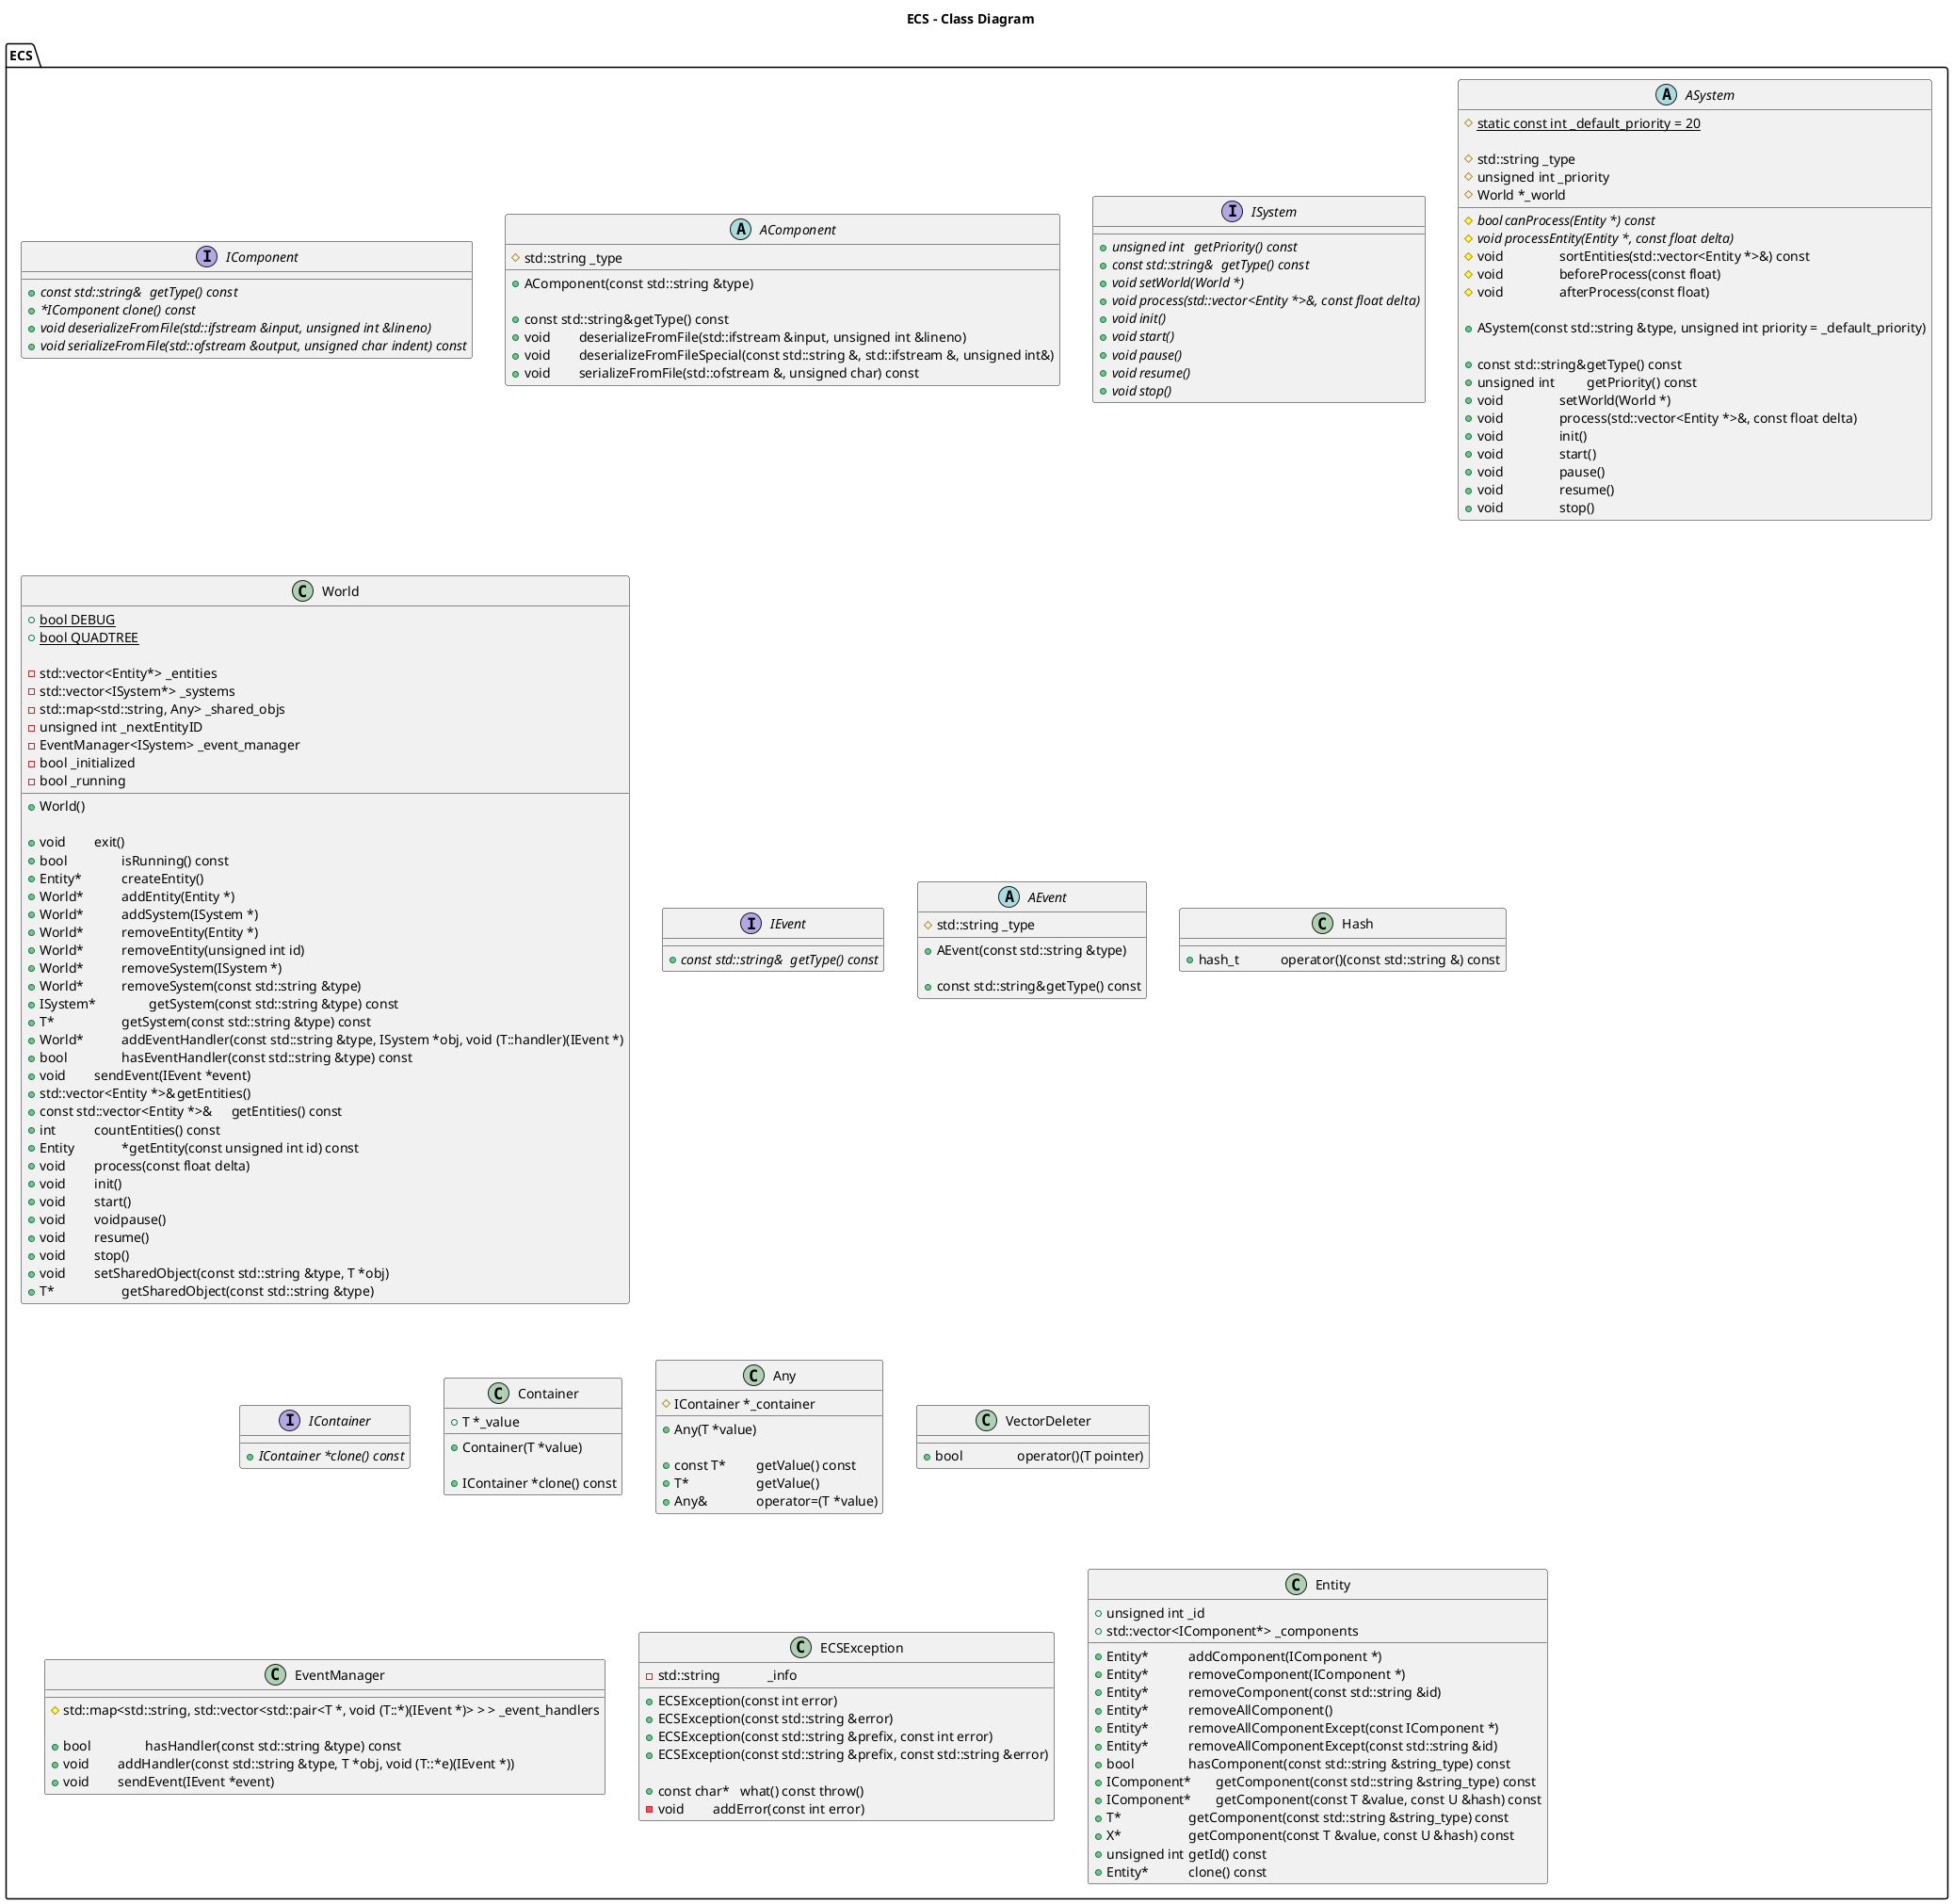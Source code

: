 @startuml

title ECS - Class Diagram

package ECS {

Interface IComponent {
    +{abstract} const std::string&	getType() const
    +{abstract} *IComponent	clone() const
    +{abstract} void	deserializeFromFile(std::ifstream &input, unsigned int &lineno)
    +{abstract} void	serializeFromFile(std::ofstream &output, unsigned char indent) const
}

Abstract Class AComponent {
    #std::string _type  

    +AComponent(const std::string &type)

    +const std::string&	getType() const
    +void		deserializeFromFile(std::ifstream &input, unsigned int &lineno)
    +void		deserializeFromFileSpecial(const std::string &, std::ifstream &, unsigned int&)
    +void		serializeFromFile(std::ofstream &, unsigned char) const
}

Interface ISystem {
    +{abstract}unsigned int	getPriority() const
    +{abstract}const std::string&	getType() const
    +{abstract}void	setWorld(World *)
    +{abstract}void	process(std::vector<Entity *>&, const float delta)
    +{abstract}void	init()
    +{abstract}void	start()
    +{abstract}void	pause()
    +{abstract}void	resume()
    +{abstract}void	stop()
}

Abstract class ASystem {
  #{static}static const int _default_priority = 20

  #std::string _type
  #unsigned int _priority
  #World *_world

  #{abstract}bool	canProcess(Entity *) const
  #{abstract}void	processEntity(Entity *, const float delta)
  #void			sortEntities(std::vector<Entity *>&) const
  #void			beforeProcess(const float)
  #void			afterProcess(const float)

  +ASystem(const std::string &type, unsigned int priority = _default_priority)
  
  +const std::string&	getType() const
  +unsigned int		getPriority() const
  +void			setWorld(World *)
  +void			process(std::vector<Entity *>&, const float delta)
  +void			init()
  +void			start()
  +void			pause()
  +void			resume()
  +void			stop()
}

Class World {
    +{static}bool DEBUG
    +{static}bool QUADTREE

    -std::vector<Entity*> _entities
    -std::vector<ISystem*> _systems
    -std::map<std::string, Any> _shared_objs
    -unsigned int _nextEntityID
    -EventManager<ISystem> _event_manager
    -bool _initialized
    -bool _running

    +World()
    
    +void		exit()
    +bool		isRunning() const
    +Entity*		createEntity()
    +World*		addEntity(Entity *)
    +World*		addSystem(ISystem *)
    +World*		removeEntity(Entity *)
    +World*		removeEntity(unsigned int id)
    +World*		removeSystem(ISystem *)
    +World*		removeSystem(const std::string &type)
    +ISystem*		getSystem(const std::string &type) const
    +T*			getSystem(const std::string &type) const
    +World*		addEventHandler(const std::string &type, ISystem *obj, void (T::handler)(IEvent *)
    +bool		hasEventHandler(const std::string &type) const
    +void		sendEvent(IEvent *event)
    +std::vector<Entity *>&	getEntities()
    +const std::vector<Entity *>&	getEntities() const
    +int		countEntities() const
    +Entity		*getEntity(const unsigned int id) const
    +void		process(const float delta)
    +void		init()
    +void		start()
    +void		voidpause()
    +void		resume()
    +void		stop()
    +void		setSharedObject(const std::string &type, T *obj)
    +T*			getSharedObject(const std::string &type)
}

Interface IEvent {
    +{abstract}const std::string&	getType() const
}

Abstract Class AEvent {
    #std::string _type

    +AEvent(const std::string &type)
    
    +const std::string&	getType() const
}

Class Hash {
    +hash_t		operator()(const std::string &) const
}

Interface IContainer {

    +{abstract}IContainer *clone() const 
}

Class Container {
    +T *_value
    
    +Container(T *value)
    
    +IContainer *clone() const
}

Class Any {
    #IContainer *_container

    +Any(T *value)

    +const T*		getValue() const
    +T*			getValue()
    +Any&		operator=(T *value)
}

Class VectorDeleter {
    +bool		operator()(T pointer)
}

Class EventManager {
    #std::map<std::string, std::vector<std::pair<T *, void (T::*)(IEvent *)> > > _event_handlers

    +bool		hasHandler(const std::string &type) const
    +void		addHandler(const std::string &type, T *obj, void (T::*e)(IEvent *))
    +void		sendEvent(IEvent *event)
}

Class ECSException {
    -std::string		_info

    +ECSException(const int error)
    +ECSException(const std::string &error)
    +ECSException(const std::string &prefix, const int error)
    +ECSException(const std::string &prefix, const std::string &error)

    +const char*	what() const throw()
    -void		addError(const int error)
}

Class Entity {
    +unsigned int _id
    +std::vector<IComponent*> _components

    +Entity*		addComponent(IComponent *)
    +Entity*		removeComponent(IComponent *)
    +Entity*		removeComponent(const std::string &id)
    +Entity*		removeAllComponent()
    +Entity*		removeAllComponentExcept(const IComponent *)
    +Entity*		removeAllComponentExcept(const std::string &id)
    +bool		hasComponent(const std::string &string_type) const
    +IComponent*	getComponent(const std::string &string_type) const
    +IComponent*	getComponent(const T &value, const U &hash) const
    +T*			getComponent(const std::string &string_type) const
    +X*			getComponent(const T &value, const U &hash) const
    +unsigned int	getId() const
    +Entity*		clone() const
}

}

@enduml